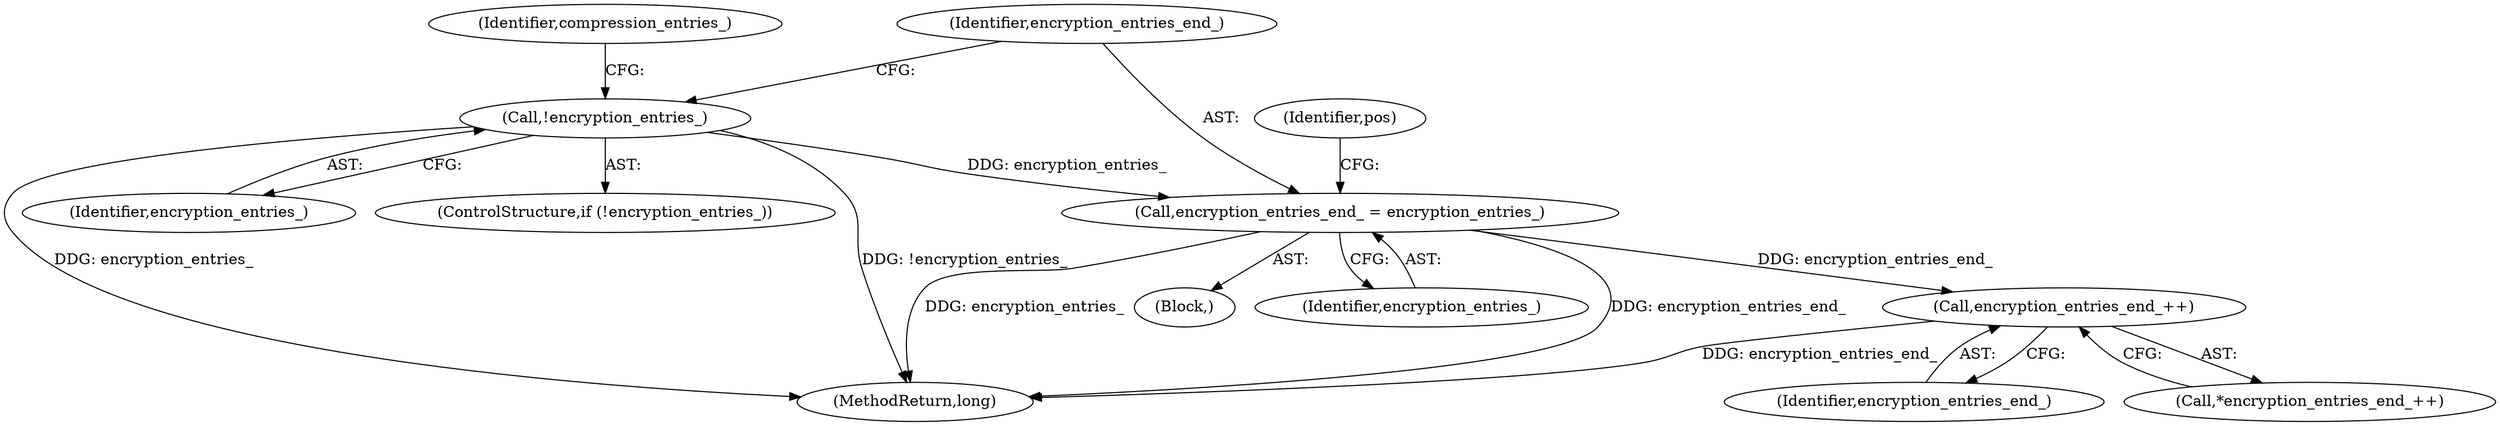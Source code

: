 digraph "0_Android_04839626ed859623901ebd3a5fd483982186b59d_181@API" {
"1000211" [label="(Call,encryption_entries_end_ = encryption_entries_)"];
"1000203" [label="(Call,!encryption_entries_)"];
"1000346" [label="(Call,encryption_entries_end_++)"];
"1000347" [label="(Identifier,encryption_entries_end_)"];
"1000346" [label="(Call,encryption_entries_end_++)"];
"1000362" [label="(MethodReturn,long)"];
"1000204" [label="(Identifier,encryption_entries_)"];
"1000215" [label="(Identifier,pos)"];
"1000345" [label="(Call,*encryption_entries_end_++)"];
"1000201" [label="(Block,)"];
"1000207" [label="(Identifier,compression_entries_)"];
"1000213" [label="(Identifier,encryption_entries_)"];
"1000212" [label="(Identifier,encryption_entries_end_)"];
"1000202" [label="(ControlStructure,if (!encryption_entries_))"];
"1000211" [label="(Call,encryption_entries_end_ = encryption_entries_)"];
"1000203" [label="(Call,!encryption_entries_)"];
"1000211" -> "1000201"  [label="AST: "];
"1000211" -> "1000213"  [label="CFG: "];
"1000212" -> "1000211"  [label="AST: "];
"1000213" -> "1000211"  [label="AST: "];
"1000215" -> "1000211"  [label="CFG: "];
"1000211" -> "1000362"  [label="DDG: encryption_entries_end_"];
"1000211" -> "1000362"  [label="DDG: encryption_entries_"];
"1000203" -> "1000211"  [label="DDG: encryption_entries_"];
"1000211" -> "1000346"  [label="DDG: encryption_entries_end_"];
"1000203" -> "1000202"  [label="AST: "];
"1000203" -> "1000204"  [label="CFG: "];
"1000204" -> "1000203"  [label="AST: "];
"1000207" -> "1000203"  [label="CFG: "];
"1000212" -> "1000203"  [label="CFG: "];
"1000203" -> "1000362"  [label="DDG: !encryption_entries_"];
"1000203" -> "1000362"  [label="DDG: encryption_entries_"];
"1000346" -> "1000345"  [label="AST: "];
"1000346" -> "1000347"  [label="CFG: "];
"1000347" -> "1000346"  [label="AST: "];
"1000345" -> "1000346"  [label="CFG: "];
"1000346" -> "1000362"  [label="DDG: encryption_entries_end_"];
}
